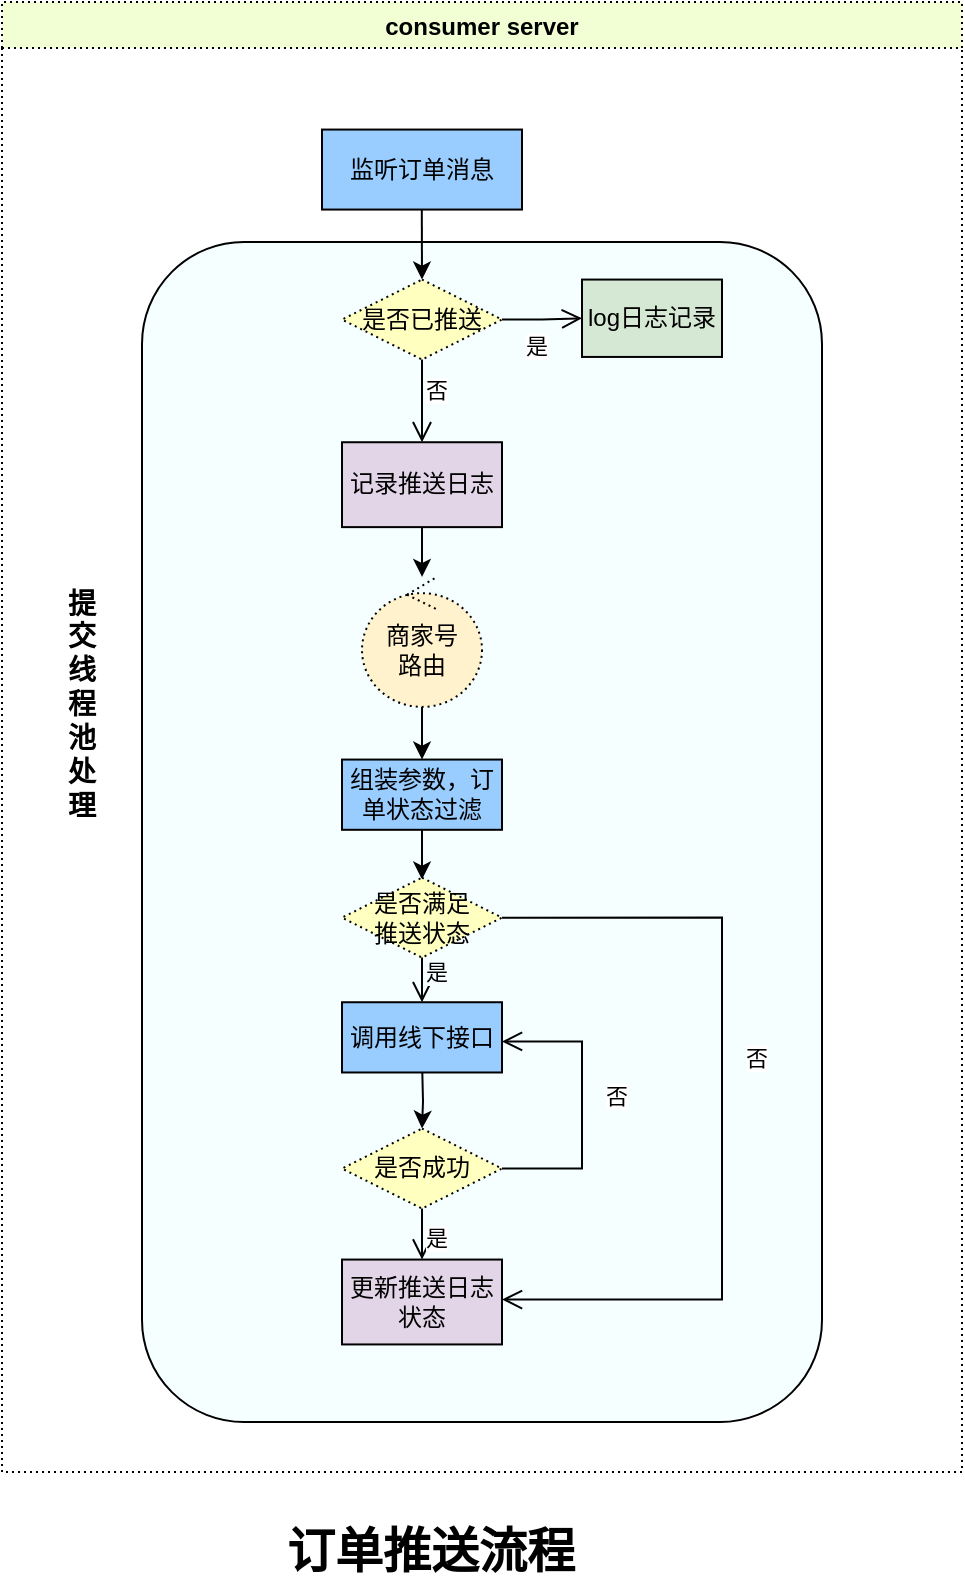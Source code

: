 <mxfile version="16.6.6" type="github">
  <diagram id="BDvVSngGOplgBvMkCZ0S" name="Page-1">
    <mxGraphModel dx="1422" dy="772" grid="1" gridSize="10" guides="1" tooltips="1" connect="1" arrows="1" fold="1" page="1" pageScale="1" pageWidth="827" pageHeight="1169" math="0" shadow="0">
      <root>
        <mxCell id="0" />
        <mxCell id="1" parent="0" />
        <mxCell id="b1F-uJUC9WspK6oYwCPj-3" value="consumer server" style="swimlane;fillColor=#F2FFD4;dashed=1;dashPattern=1 2;" parent="1" vertex="1">
          <mxGeometry x="200" y="45" width="480" height="735" as="geometry">
            <mxRectangle x="370" y="60" width="80" height="23" as="alternateBounds" />
          </mxGeometry>
        </mxCell>
        <mxCell id="ONsFw0UCnMqLuJ3qpuSr-8" value="" style="rounded=1;whiteSpace=wrap;html=1;fillColor=#F5FFFF;" parent="b1F-uJUC9WspK6oYwCPj-3" vertex="1">
          <mxGeometry x="70" y="120" width="340" height="590" as="geometry" />
        </mxCell>
        <mxCell id="b1F-uJUC9WspK6oYwCPj-13" value="监听订单消息" style="whiteSpace=wrap;html=1;align=center;fillColor=#99CCFF;" parent="b1F-uJUC9WspK6oYwCPj-3" vertex="1">
          <mxGeometry x="160" y="63.78" width="100" height="40" as="geometry" />
        </mxCell>
        <mxCell id="b1F-uJUC9WspK6oYwCPj-18" value="是否已推送" style="rhombus;whiteSpace=wrap;html=1;fillColor=#ffffc0;strokeColor=#000000;dashed=1;dashPattern=1 2;" parent="b1F-uJUC9WspK6oYwCPj-3" vertex="1">
          <mxGeometry x="170" y="138.78" width="80" height="40" as="geometry" />
        </mxCell>
        <mxCell id="b1F-uJUC9WspK6oYwCPj-20" value="否" style="edgeStyle=orthogonalEdgeStyle;html=1;align=left;verticalAlign=top;endArrow=open;endSize=8;strokeColor=#000000;rounded=0;entryX=0.5;entryY=0;entryDx=0;entryDy=0;" parent="b1F-uJUC9WspK6oYwCPj-3" source="b1F-uJUC9WspK6oYwCPj-18" target="b1F-uJUC9WspK6oYwCPj-38" edge="1">
          <mxGeometry x="-0.886" relative="1" as="geometry">
            <mxPoint x="210" y="223.78" as="targetPoint" />
            <Array as="points" />
            <mxPoint as="offset" />
          </mxGeometry>
        </mxCell>
        <mxCell id="b1F-uJUC9WspK6oYwCPj-28" value="" style="endArrow=classic;html=1;rounded=0;entryX=0.5;entryY=0;entryDx=0;entryDy=0;exitX=0.399;exitY=1.064;exitDx=0;exitDy=0;exitPerimeter=0;" parent="b1F-uJUC9WspK6oYwCPj-3" target="b1F-uJUC9WspK6oYwCPj-18" edge="1">
          <mxGeometry width="50" height="50" relative="1" as="geometry">
            <mxPoint x="209.9" y="103.78" as="sourcePoint" />
            <mxPoint x="180" y="91.22" as="targetPoint" />
          </mxGeometry>
        </mxCell>
        <mxCell id="ONsFw0UCnMqLuJ3qpuSr-2" value="" style="edgeStyle=orthogonalEdgeStyle;rounded=0;orthogonalLoop=1;jettySize=auto;html=1;" parent="b1F-uJUC9WspK6oYwCPj-3" source="b1F-uJUC9WspK6oYwCPj-38" target="b1F-uJUC9WspK6oYwCPj-46" edge="1">
          <mxGeometry relative="1" as="geometry" />
        </mxCell>
        <mxCell id="b1F-uJUC9WspK6oYwCPj-38" value="记录推送日志" style="whiteSpace=wrap;html=1;align=center;fillColor=#E1D5E7;" parent="b1F-uJUC9WspK6oYwCPj-3" vertex="1">
          <mxGeometry x="170" y="220.12" width="80" height="42.44" as="geometry" />
        </mxCell>
        <mxCell id="KlNrOT9Lmi1wFEdrxgjB-2" value="" style="edgeStyle=orthogonalEdgeStyle;rounded=0;orthogonalLoop=1;jettySize=auto;html=1;" parent="b1F-uJUC9WspK6oYwCPj-3" source="b1F-uJUC9WspK6oYwCPj-46" target="KlNrOT9Lmi1wFEdrxgjB-1" edge="1">
          <mxGeometry relative="1" as="geometry" />
        </mxCell>
        <mxCell id="b1F-uJUC9WspK6oYwCPj-46" value="商家号&lt;br&gt;路由" style="ellipse;shape=umlControl;whiteSpace=wrap;html=1;dashed=1;dashPattern=1 2;strokeColor=#000000;fillColor=#FFF2CC;gradientColor=none;" parent="b1F-uJUC9WspK6oYwCPj-3" vertex="1">
          <mxGeometry x="180" y="287.44" width="60" height="65" as="geometry" />
        </mxCell>
        <mxCell id="b1F-uJUC9WspK6oYwCPj-50" value="更新推送日志状态" style="whiteSpace=wrap;html=1;align=center;fillColor=#E1D5E7;" parent="b1F-uJUC9WspK6oYwCPj-3" vertex="1">
          <mxGeometry x="170" y="628.78" width="80" height="42.44" as="geometry" />
        </mxCell>
        <mxCell id="ONsFw0UCnMqLuJ3qpuSr-7" value="" style="edgeStyle=orthogonalEdgeStyle;rounded=0;orthogonalLoop=1;jettySize=auto;html=1;" parent="b1F-uJUC9WspK6oYwCPj-3" target="ONsFw0UCnMqLuJ3qpuSr-4" edge="1">
          <mxGeometry relative="1" as="geometry">
            <mxPoint x="210" y="528.78" as="sourcePoint" />
          </mxGeometry>
        </mxCell>
        <mxCell id="ONsFw0UCnMqLuJ3qpuSr-1" value="调用线下接口" style="whiteSpace=wrap;html=1;align=center;fillColor=#99CCFF;" parent="b1F-uJUC9WspK6oYwCPj-3" vertex="1">
          <mxGeometry x="170" y="500.12" width="80" height="35.12" as="geometry" />
        </mxCell>
        <mxCell id="ONsFw0UCnMqLuJ3qpuSr-4" value="是否成功" style="rhombus;whiteSpace=wrap;html=1;fillColor=#ffffc0;strokeColor=#000000;dashed=1;dashPattern=1 2;" parent="b1F-uJUC9WspK6oYwCPj-3" vertex="1">
          <mxGeometry x="170" y="563.28" width="80" height="40" as="geometry" />
        </mxCell>
        <mxCell id="ONsFw0UCnMqLuJ3qpuSr-5" value="否" style="edgeStyle=orthogonalEdgeStyle;html=1;align=left;verticalAlign=bottom;endArrow=open;endSize=8;strokeColor=#000000;rounded=0;exitX=1;exitY=0.5;exitDx=0;exitDy=0;" parent="b1F-uJUC9WspK6oYwCPj-3" source="ONsFw0UCnMqLuJ3qpuSr-4" edge="1">
          <mxGeometry x="-0.064" y="-10" relative="1" as="geometry">
            <mxPoint x="250" y="519.74" as="targetPoint" />
            <Array as="points">
              <mxPoint x="290" y="583" />
              <mxPoint x="290" y="520" />
            </Array>
            <mxPoint as="offset" />
          </mxGeometry>
        </mxCell>
        <mxCell id="ONsFw0UCnMqLuJ3qpuSr-6" value="是" style="edgeStyle=orthogonalEdgeStyle;html=1;align=left;verticalAlign=top;endArrow=open;endSize=8;strokeColor=#000000;rounded=0;" parent="b1F-uJUC9WspK6oYwCPj-3" source="ONsFw0UCnMqLuJ3qpuSr-4" edge="1">
          <mxGeometry x="-0.886" relative="1" as="geometry">
            <mxPoint x="210" y="628.78" as="targetPoint" />
            <Array as="points" />
            <mxPoint as="offset" />
          </mxGeometry>
        </mxCell>
        <mxCell id="ONsFw0UCnMqLuJ3qpuSr-9" value="&lt;h3&gt;&lt;font style=&quot;font-size: 14px&quot;&gt;提交线程池处理&lt;/font&gt;&lt;/h3&gt;" style="text;html=1;strokeColor=none;fillColor=none;align=center;verticalAlign=middle;whiteSpace=wrap;rounded=0;" parent="b1F-uJUC9WspK6oYwCPj-3" vertex="1">
          <mxGeometry x="30" y="275" width="20" height="151" as="geometry" />
        </mxCell>
        <mxCell id="KlNrOT9Lmi1wFEdrxgjB-7" value="" style="edgeStyle=orthogonalEdgeStyle;rounded=0;orthogonalLoop=1;jettySize=auto;html=1;" parent="b1F-uJUC9WspK6oYwCPj-3" source="KlNrOT9Lmi1wFEdrxgjB-1" edge="1">
          <mxGeometry relative="1" as="geometry">
            <mxPoint x="210" y="438.78" as="targetPoint" />
          </mxGeometry>
        </mxCell>
        <mxCell id="KlNrOT9Lmi1wFEdrxgjB-1" value="组装参数，订单状态过滤" style="whiteSpace=wrap;html=1;align=center;fillColor=#99CCFF;" parent="b1F-uJUC9WspK6oYwCPj-3" vertex="1">
          <mxGeometry x="170" y="378.78" width="80" height="35.12" as="geometry" />
        </mxCell>
        <mxCell id="KlNrOT9Lmi1wFEdrxgjB-12" value="否" style="edgeStyle=orthogonalEdgeStyle;html=1;align=left;verticalAlign=bottom;endArrow=open;endSize=8;strokeColor=#000000;rounded=0;exitX=1;exitY=0.5;exitDx=0;exitDy=0;" parent="b1F-uJUC9WspK6oYwCPj-3" source="KlNrOT9Lmi1wFEdrxgjB-11" edge="1">
          <mxGeometry x="-0.08" y="10" relative="1" as="geometry">
            <mxPoint x="250" y="648.78" as="targetPoint" />
            <Array as="points">
              <mxPoint x="360" y="458" />
              <mxPoint x="360" y="649" />
            </Array>
            <mxPoint as="offset" />
          </mxGeometry>
        </mxCell>
        <mxCell id="KlNrOT9Lmi1wFEdrxgjB-13" value="是" style="edgeStyle=orthogonalEdgeStyle;html=1;align=left;verticalAlign=top;endArrow=open;endSize=8;strokeColor=#000000;rounded=0;entryX=0.5;entryY=0;entryDx=0;entryDy=0;labelBackgroundColor=#F5FFFF;" parent="b1F-uJUC9WspK6oYwCPj-3" edge="1">
          <mxGeometry x="-1" relative="1" as="geometry">
            <mxPoint x="210" y="500.12" as="targetPoint" />
            <Array as="points" />
            <mxPoint as="offset" />
            <mxPoint x="210" y="471.78" as="sourcePoint" />
          </mxGeometry>
        </mxCell>
        <mxCell id="KlNrOT9Lmi1wFEdrxgjB-11" value="是否满足&lt;br&gt;推送状态" style="rhombus;whiteSpace=wrap;html=1;fillColor=#ffffc0;strokeColor=#000000;dashed=1;dashPattern=1 2;" parent="b1F-uJUC9WspK6oYwCPj-3" vertex="1">
          <mxGeometry x="170" y="437.82" width="80" height="40" as="geometry" />
        </mxCell>
        <mxCell id="pwdq7ZrsbVOp6Q4Kp9Ys-18" value="log日志记录" style="whiteSpace=wrap;html=1;align=center;fillColor=#D5E8D4;" parent="b1F-uJUC9WspK6oYwCPj-3" vertex="1">
          <mxGeometry x="290" y="138.78" width="70" height="38.69" as="geometry" />
        </mxCell>
        <mxCell id="pwdq7ZrsbVOp6Q4Kp9Ys-21" value="是" style="edgeStyle=orthogonalEdgeStyle;html=1;align=left;verticalAlign=top;endArrow=open;endSize=8;strokeColor=#000000;rounded=0;entryX=0;entryY=0.5;entryDx=0;entryDy=0;exitX=1;exitY=0.5;exitDx=0;exitDy=0;" parent="b1F-uJUC9WspK6oYwCPj-3" source="b1F-uJUC9WspK6oYwCPj-18" target="pwdq7ZrsbVOp6Q4Kp9Ys-18" edge="1">
          <mxGeometry x="-0.5" relative="1" as="geometry">
            <mxPoint x="220" y="230.12" as="targetPoint" />
            <Array as="points" />
            <mxPoint as="offset" />
            <mxPoint x="220" y="188.78" as="sourcePoint" />
          </mxGeometry>
        </mxCell>
        <mxCell id="p9eaTv30AHialjieIy5y-1" value="订单推送流程" style="text;strokeColor=none;fillColor=none;html=1;fontSize=24;fontStyle=1;verticalAlign=middle;align=center;" vertex="1" parent="1">
          <mxGeometry x="364" y="800" width="100" height="40" as="geometry" />
        </mxCell>
      </root>
    </mxGraphModel>
  </diagram>
</mxfile>
